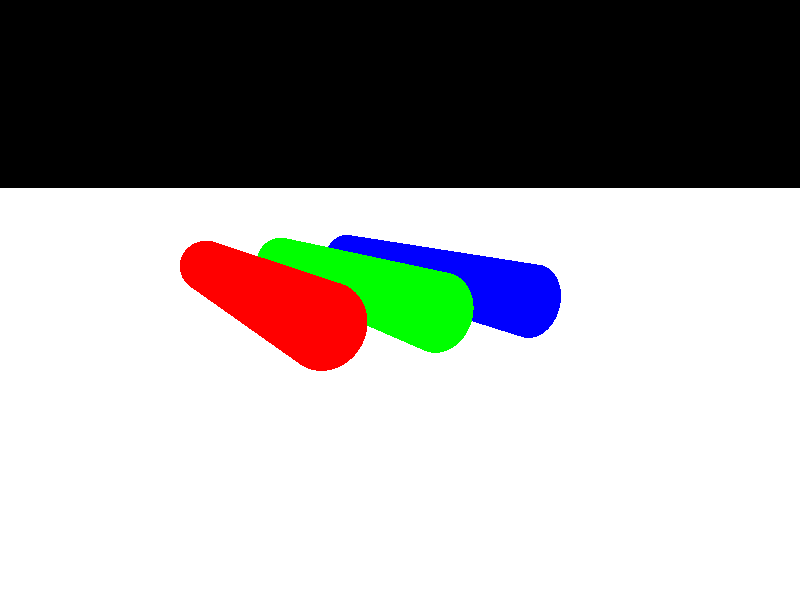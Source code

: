 // Persistence Of Vision raytracer version 3.5 sample file.
// A couple of tricks with spotlights and wood texture here.
// File by Dan Farmer.
//
// -w320 -h240
// -w800 -h600 +a0.3

global_settings { 
  assumed_gamma 2.2  
  max_trace_level 5
}

#include "colors.inc"
#include "shapes.inc"

camera {
   location  <-8, 3, -14>
   direction <0, 0, 1>
   up        <0, 1, 0>
   right   <4/3, 0, 0>
   look_at   <0, 0, 0>
}

// Overhead spotlight, shining "backwards"
light_source {
   <0, 50, -1> color LightGray
   spotlight
   point_at <0, 0, 8>
   tightness 50
   radius 50
   falloff 100
}

// Ground plane
plane { y, -1
   pigment {White}
   finish {
      ambient 0.3
      diffuse 0.7
      specular 0.5  roughness 0.05
   }
}

// Three spotlights positioned in front of three cylinders.  These could
// be put into composites if you wanted to really do it right.  Each light
// is associated with a cylinder.
//----------
// Red spotlight, goes with  left cylinder
light_source {
   <-3, -0.5, -2>
   color Red
   spotlight
   point_at <-3, -1, -10>
   tightness 10
   radius 100
   falloff 250
}

// Green spotlight, goes with center cylinder
light_source {
   <0, -0.5, -2>
   color Green
   spotlight
   point_at <0, -1, -10>
   tightness 10
   radius 100
   falloff 250
}

// Blue spotlight, goes with right cylinder
light_source {
   <3, -0.5, -2> color Blue
   spotlight
   point_at <3, -1, -10>
   tightness 10
   radius 100
   falloff 250
}

// Set default textures for shapes to come
default {
   finish {
      ambient 0.5     // Unusually high ambient setting.
      diffuse 0.5     // Unusually low diffuse setting.
      reflection 0.15
      specular 0.25 roughness 0.001
   }
}

#declare L_Interior =
   interior{
      fade_distance 6
      fade_power 2
   }


// Red cylinder on the left.  Goes with red spotlight.
object { Disk_Z
   interior{L_Interior}
   pigment {
      wood
      turbulence 0  // I want concentric rings,  not wood.
      // colormap from opaque red to "clear red"
      color_map {[0, 1  color Red filter 0 color Red filter 1] }
      scale <2, 2, 1>
   }

   scale <1, 1, 6>        // Scale texture with the object now.
   translate <-3, 0, 4>   // Move it to its final restingplace
}

// Green cylinder in the center.  Goes with green spotlight.
object { Disk_Z
   interior{L_Interior}
   pigment {
      wood
      turbulence 0  // I want concentric rings,  not wood.
      // colormap from opaque green to "clear green"
      color_map {[0, 1  color Green filter 0 color Green filter 1] }
      scale <2, 2, 1>
   }

   scale <1, 1, 6>
   translate <0, 0, 4>
}

// Blue cylinder on the right.  Goes with blue spotlight, right?
object { Disk_Z
   interior{L_Interior}
   pigment {
      wood
      turbulence 0  // I want concentric rings,  not wood.
      // colormap from opaque blue to "clear blue"
      color_map {[0, 1  color Blue filter 0 color Blue filter 1] }
      scale <2, 2, 1>
   }

   scale <1, 1, 6>
   translate <3, 0, 4>
}

